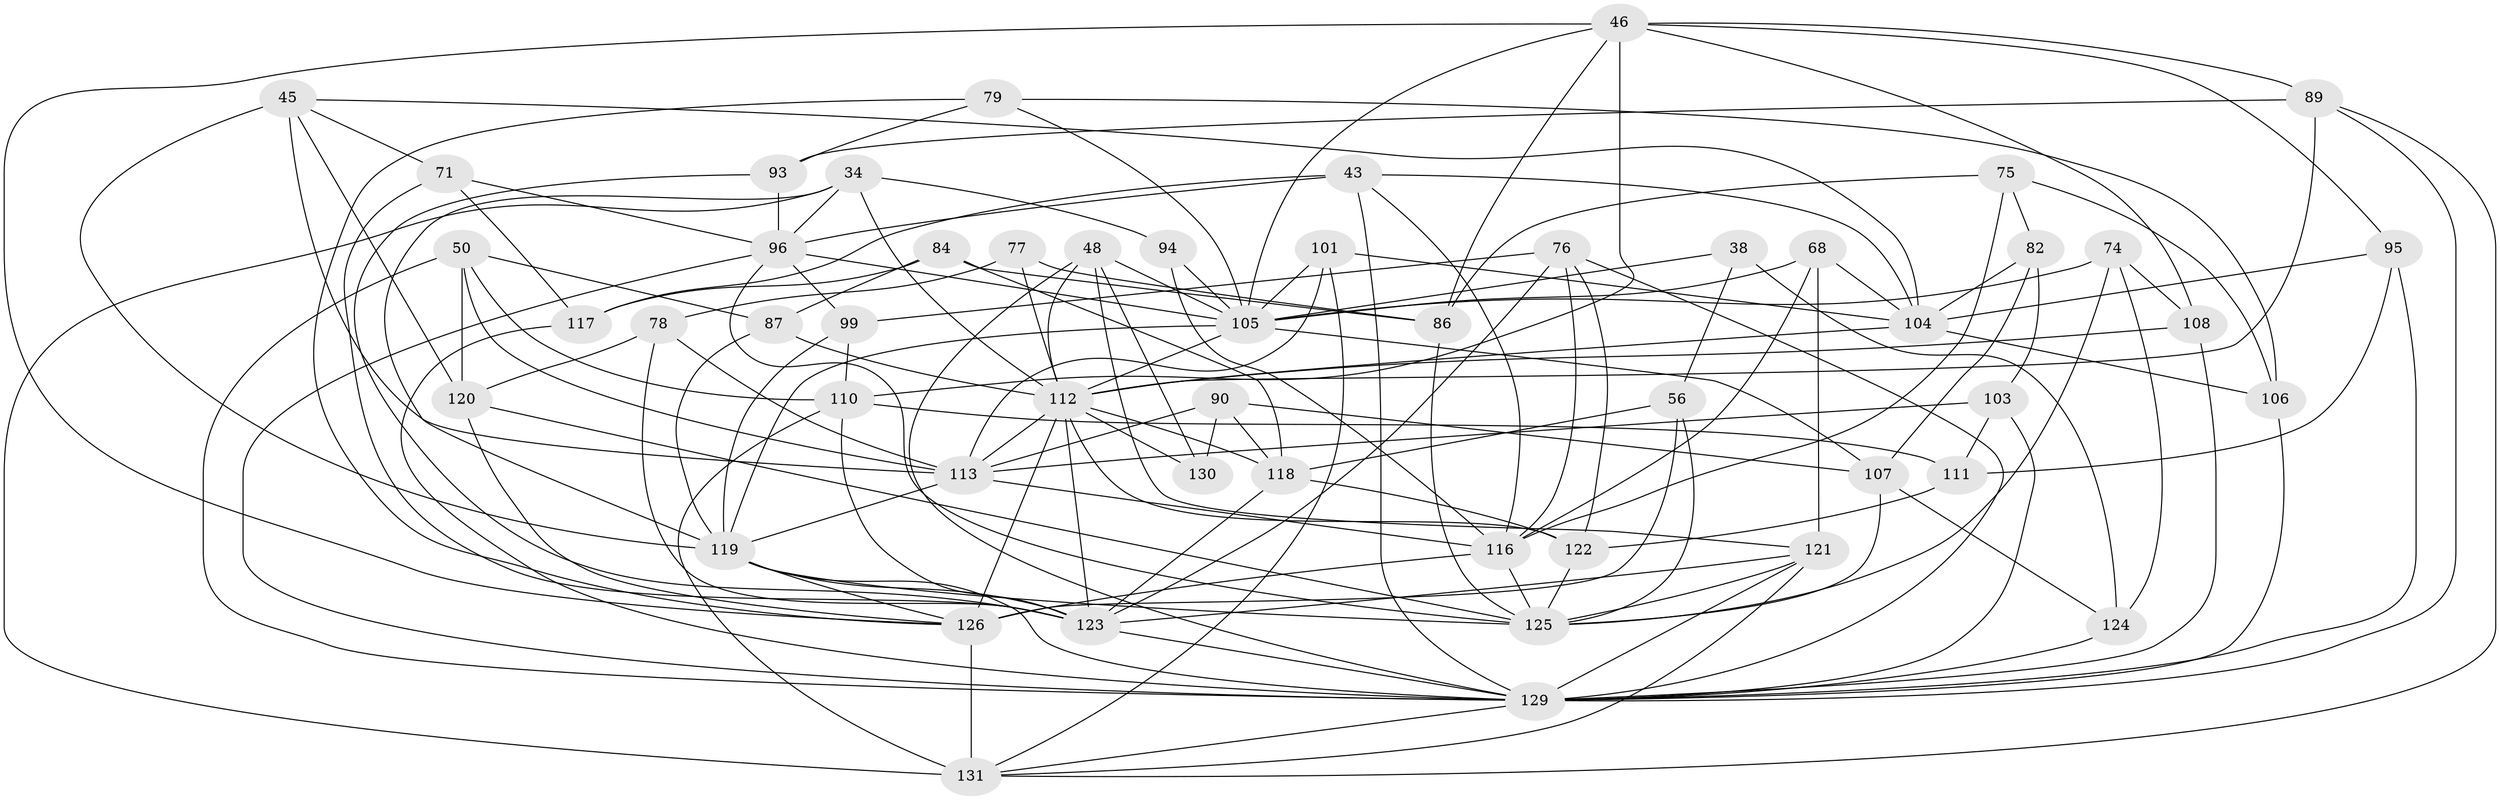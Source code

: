 // original degree distribution, {4: 1.0}
// Generated by graph-tools (version 1.1) at 2025/03/03/04/25 22:03:24]
// undirected, 52 vertices, 148 edges
graph export_dot {
graph [start="1"]
  node [color=gray90,style=filled];
  34 [super="+18"];
  38;
  43 [super="+32"];
  45 [super="+44"];
  46 [super="+13+30"];
  48 [super="+26"];
  50 [super="+11"];
  56 [super="+4"];
  68;
  71;
  74;
  75;
  76 [super="+58"];
  77;
  78;
  79;
  82;
  84;
  86 [super="+73"];
  87;
  89 [super="+51"];
  90;
  93 [super="+21"];
  94;
  95;
  96 [super="+81"];
  99;
  101 [super="+98"];
  103;
  104 [super="+55+57"];
  105 [super="+10+35+83"];
  106;
  107 [super="+24"];
  108;
  110 [super="+65"];
  111;
  112 [super="+1+5+60+22+20+80+42"];
  113 [super="+33+40"];
  116 [super="+70+109"];
  117 [super="+59"];
  118 [super="+97"];
  119 [super="+41"];
  120 [super="+92"];
  121 [super="+91+85"];
  122 [super="+47"];
  123 [super="+15+19+114+100"];
  124 [super="+115"];
  125 [super="+23+67"];
  126 [super="+49+62+69"];
  129 [super="+72+127"];
  130;
  131 [super="+128"];
  34 -- 94 [weight=2];
  34 -- 119;
  34 -- 112;
  34 -- 96;
  34 -- 131;
  38 -- 124;
  38 -- 56 [weight=2];
  38 -- 105;
  43 -- 96;
  43 -- 129;
  43 -- 117 [weight=2];
  43 -- 116;
  43 -- 104;
  45 -- 120;
  45 -- 71;
  45 -- 119 [weight=2];
  45 -- 113;
  45 -- 104;
  46 -- 108;
  46 -- 95;
  46 -- 86;
  46 -- 89;
  46 -- 105;
  46 -- 126;
  46 -- 110 [weight=2];
  48 -- 130 [weight=2];
  48 -- 121;
  48 -- 129;
  48 -- 112;
  48 -- 105;
  50 -- 110;
  50 -- 120 [weight=2];
  50 -- 87;
  50 -- 129;
  50 -- 113;
  56 -- 118;
  56 -- 125 [weight=2];
  56 -- 126;
  68 -- 104;
  68 -- 121;
  68 -- 116;
  68 -- 105;
  71 -- 117;
  71 -- 96;
  71 -- 123;
  74 -- 108;
  74 -- 125;
  74 -- 124;
  74 -- 105;
  75 -- 86;
  75 -- 106;
  75 -- 82;
  75 -- 116;
  76 -- 99;
  76 -- 123 [weight=2];
  76 -- 129;
  76 -- 122;
  76 -- 116;
  77 -- 78;
  77 -- 86 [weight=2];
  77 -- 112;
  78 -- 120;
  78 -- 113;
  78 -- 123;
  79 -- 106;
  79 -- 93;
  79 -- 105;
  79 -- 126;
  82 -- 103;
  82 -- 107;
  82 -- 104;
  84 -- 117;
  84 -- 118;
  84 -- 86;
  84 -- 87;
  86 -- 125;
  87 -- 112;
  87 -- 119;
  89 -- 131;
  89 -- 112 [weight=2];
  89 -- 93;
  89 -- 129;
  90 -- 107;
  90 -- 130;
  90 -- 113;
  90 -- 118;
  93 -- 96 [weight=3];
  93 -- 123;
  94 -- 116;
  94 -- 105;
  95 -- 111;
  95 -- 129;
  95 -- 104;
  96 -- 99;
  96 -- 125;
  96 -- 105;
  96 -- 129;
  99 -- 119;
  99 -- 110;
  101 -- 105;
  101 -- 113 [weight=3];
  101 -- 104;
  101 -- 131;
  103 -- 111;
  103 -- 129;
  103 -- 113;
  104 -- 112;
  104 -- 106;
  105 -- 107 [weight=2];
  105 -- 112 [weight=2];
  105 -- 119;
  106 -- 129;
  107 -- 124;
  107 -- 125;
  108 -- 112;
  108 -- 129;
  110 -- 111;
  110 -- 131 [weight=2];
  110 -- 123;
  111 -- 122;
  112 -- 113 [weight=2];
  112 -- 130;
  112 -- 118 [weight=2];
  112 -- 122;
  112 -- 123 [weight=4];
  112 -- 126 [weight=2];
  113 -- 119;
  113 -- 116;
  116 -- 125 [weight=2];
  116 -- 126 [weight=2];
  117 -- 129 [weight=2];
  118 -- 122 [weight=2];
  118 -- 123;
  119 -- 129 [weight=2];
  119 -- 125;
  119 -- 123;
  119 -- 126;
  120 -- 125;
  120 -- 126;
  121 -- 123 [weight=3];
  121 -- 129;
  121 -- 125;
  121 -- 131;
  122 -- 125;
  123 -- 129;
  124 -- 129 [weight=3];
  126 -- 131 [weight=3];
  129 -- 131;
}
